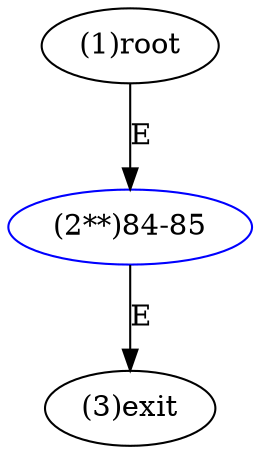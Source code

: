 digraph "" { 
1[ label="(1)root"];
2[ label="(2**)84-85",color=blue];
3[ label="(3)exit"];
1->2[ label="E"];
2->3[ label="E"];
}